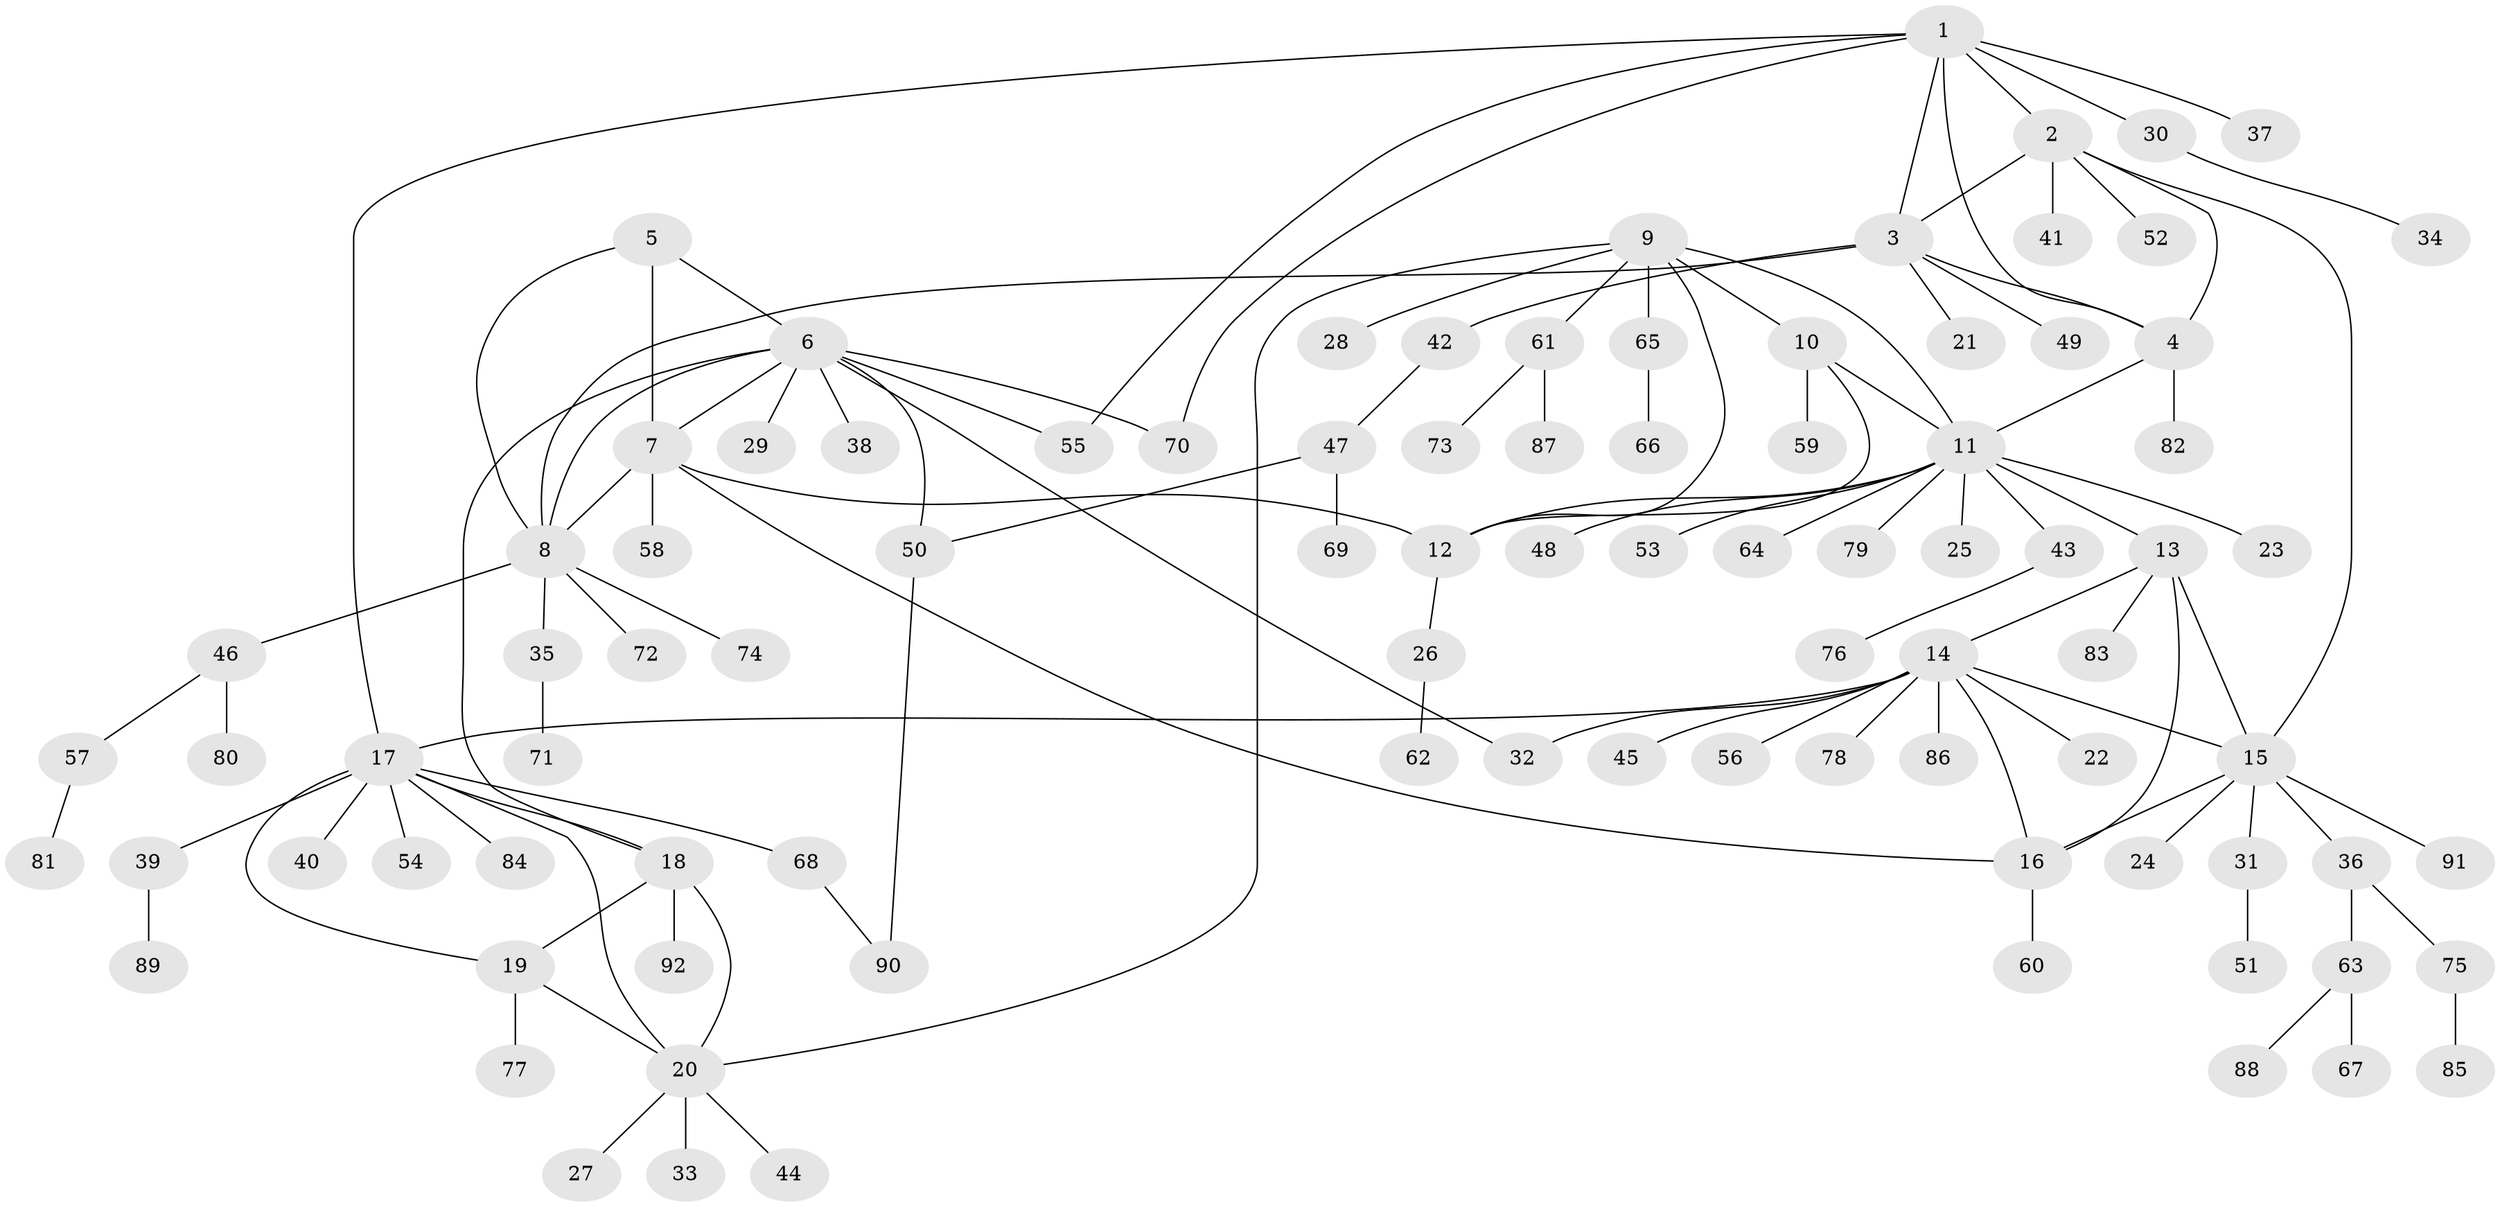 // coarse degree distribution, {6: 0.04411764705882353, 9: 0.04411764705882353, 3: 0.04411764705882353, 5: 0.029411764705882353, 10: 0.04411764705882353, 8: 0.014705882352941176, 1: 0.6470588235294118, 2: 0.10294117647058823, 4: 0.029411764705882353}
// Generated by graph-tools (version 1.1) at 2025/52/02/27/25 19:52:19]
// undirected, 92 vertices, 117 edges
graph export_dot {
graph [start="1"]
  node [color=gray90,style=filled];
  1;
  2;
  3;
  4;
  5;
  6;
  7;
  8;
  9;
  10;
  11;
  12;
  13;
  14;
  15;
  16;
  17;
  18;
  19;
  20;
  21;
  22;
  23;
  24;
  25;
  26;
  27;
  28;
  29;
  30;
  31;
  32;
  33;
  34;
  35;
  36;
  37;
  38;
  39;
  40;
  41;
  42;
  43;
  44;
  45;
  46;
  47;
  48;
  49;
  50;
  51;
  52;
  53;
  54;
  55;
  56;
  57;
  58;
  59;
  60;
  61;
  62;
  63;
  64;
  65;
  66;
  67;
  68;
  69;
  70;
  71;
  72;
  73;
  74;
  75;
  76;
  77;
  78;
  79;
  80;
  81;
  82;
  83;
  84;
  85;
  86;
  87;
  88;
  89;
  90;
  91;
  92;
  1 -- 2;
  1 -- 3;
  1 -- 4;
  1 -- 17;
  1 -- 30;
  1 -- 37;
  1 -- 55;
  1 -- 70;
  2 -- 3;
  2 -- 4;
  2 -- 15;
  2 -- 41;
  2 -- 52;
  3 -- 4;
  3 -- 8;
  3 -- 21;
  3 -- 42;
  3 -- 49;
  4 -- 11;
  4 -- 82;
  5 -- 6;
  5 -- 7;
  5 -- 8;
  6 -- 7;
  6 -- 8;
  6 -- 18;
  6 -- 29;
  6 -- 32;
  6 -- 38;
  6 -- 50;
  6 -- 55;
  6 -- 70;
  7 -- 8;
  7 -- 12;
  7 -- 16;
  7 -- 58;
  8 -- 35;
  8 -- 46;
  8 -- 72;
  8 -- 74;
  9 -- 10;
  9 -- 11;
  9 -- 12;
  9 -- 20;
  9 -- 28;
  9 -- 61;
  9 -- 65;
  10 -- 11;
  10 -- 12;
  10 -- 59;
  11 -- 12;
  11 -- 13;
  11 -- 23;
  11 -- 25;
  11 -- 43;
  11 -- 48;
  11 -- 53;
  11 -- 64;
  11 -- 79;
  12 -- 26;
  13 -- 14;
  13 -- 15;
  13 -- 16;
  13 -- 83;
  14 -- 15;
  14 -- 16;
  14 -- 17;
  14 -- 22;
  14 -- 32;
  14 -- 45;
  14 -- 56;
  14 -- 78;
  14 -- 86;
  15 -- 16;
  15 -- 24;
  15 -- 31;
  15 -- 36;
  15 -- 91;
  16 -- 60;
  17 -- 18;
  17 -- 19;
  17 -- 20;
  17 -- 39;
  17 -- 40;
  17 -- 54;
  17 -- 68;
  17 -- 84;
  18 -- 19;
  18 -- 20;
  18 -- 92;
  19 -- 20;
  19 -- 77;
  20 -- 27;
  20 -- 33;
  20 -- 44;
  26 -- 62;
  30 -- 34;
  31 -- 51;
  35 -- 71;
  36 -- 63;
  36 -- 75;
  39 -- 89;
  42 -- 47;
  43 -- 76;
  46 -- 57;
  46 -- 80;
  47 -- 50;
  47 -- 69;
  50 -- 90;
  57 -- 81;
  61 -- 73;
  61 -- 87;
  63 -- 67;
  63 -- 88;
  65 -- 66;
  68 -- 90;
  75 -- 85;
}
